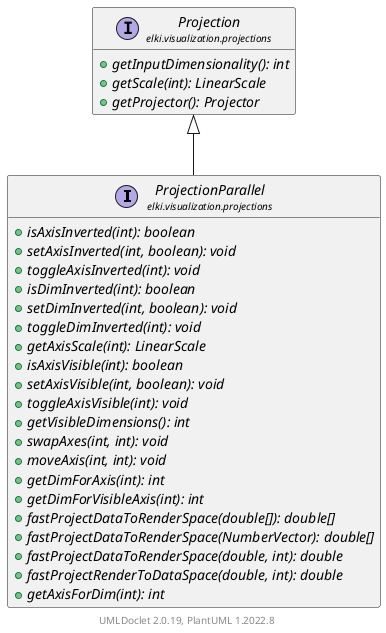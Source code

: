 @startuml
    remove .*\.(Instance|Par|Parameterizer|Factory)$
    set namespaceSeparator none
    hide empty fields
    hide empty methods

    interface "<size:14>ProjectionParallel\n<size:10>elki.visualization.projections" as elki.visualization.projections.ProjectionParallel [[ProjectionParallel.html]] {
        {abstract} +isAxisInverted(int): boolean
        {abstract} +setAxisInverted(int, boolean): void
        {abstract} +toggleAxisInverted(int): void
        {abstract} +isDimInverted(int): boolean
        {abstract} +setDimInverted(int, boolean): void
        {abstract} +toggleDimInverted(int): void
        {abstract} +getAxisScale(int): LinearScale
        {abstract} +isAxisVisible(int): boolean
        {abstract} +setAxisVisible(int, boolean): void
        {abstract} +toggleAxisVisible(int): void
        {abstract} +getVisibleDimensions(): int
        {abstract} +swapAxes(int, int): void
        {abstract} +moveAxis(int, int): void
        {abstract} +getDimForAxis(int): int
        {abstract} +getDimForVisibleAxis(int): int
        {abstract} +fastProjectDataToRenderSpace(double[]): double[]
        {abstract} +fastProjectDataToRenderSpace(NumberVector): double[]
        {abstract} +fastProjectDataToRenderSpace(double, int): double
        {abstract} +fastProjectRenderToDataSpace(double, int): double
        {abstract} +getAxisForDim(int): int
    }

    interface "<size:14>Projection\n<size:10>elki.visualization.projections" as elki.visualization.projections.Projection [[Projection.html]] {
        {abstract} +getInputDimensionality(): int
        {abstract} +getScale(int): LinearScale
        {abstract} +getProjector(): Projector
    }

    elki.visualization.projections.Projection <|-- elki.visualization.projections.ProjectionParallel

    center footer UMLDoclet 2.0.19, PlantUML 1.2022.8
@enduml
